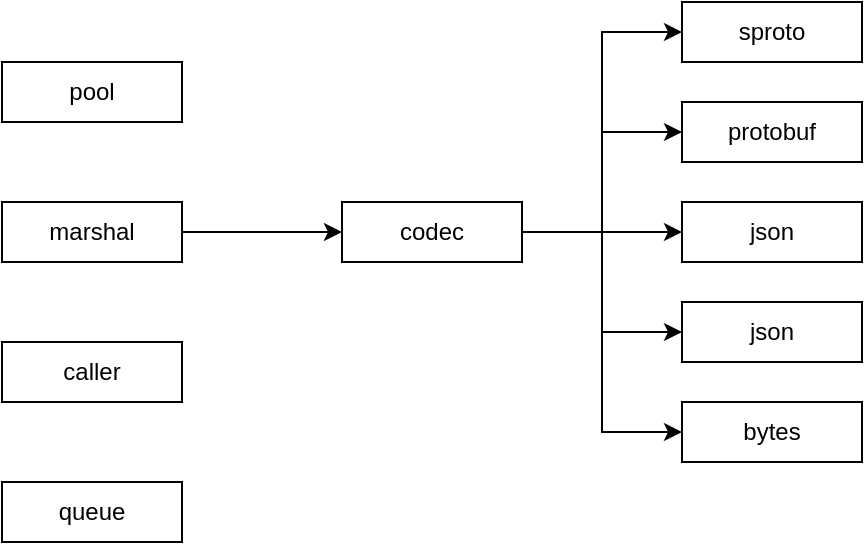 <mxfile version="18.2.1" type="github">
  <diagram id="PEpKxM539Ny3untU5odz" name="Page-1">
    <mxGraphModel dx="1422" dy="762" grid="1" gridSize="10" guides="1" tooltips="1" connect="1" arrows="1" fold="1" page="1" pageScale="1" pageWidth="827" pageHeight="1169" math="0" shadow="0">
      <root>
        <mxCell id="0" />
        <mxCell id="1" parent="0" />
        <mxCell id="N_55csjl1Kdppv9eJYga-1" value="pool" style="rounded=0;whiteSpace=wrap;html=1;" vertex="1" parent="1">
          <mxGeometry x="130" y="110" width="90" height="30" as="geometry" />
        </mxCell>
        <mxCell id="N_55csjl1Kdppv9eJYga-4" value="" style="edgeStyle=orthogonalEdgeStyle;rounded=0;orthogonalLoop=1;jettySize=auto;html=1;" edge="1" parent="1" source="N_55csjl1Kdppv9eJYga-2" target="N_55csjl1Kdppv9eJYga-3">
          <mxGeometry relative="1" as="geometry" />
        </mxCell>
        <mxCell id="N_55csjl1Kdppv9eJYga-2" value="marshal" style="rounded=0;whiteSpace=wrap;html=1;" vertex="1" parent="1">
          <mxGeometry x="130" y="180" width="90" height="30" as="geometry" />
        </mxCell>
        <mxCell id="N_55csjl1Kdppv9eJYga-7" value="" style="edgeStyle=orthogonalEdgeStyle;rounded=0;orthogonalLoop=1;jettySize=auto;html=1;" edge="1" parent="1" source="N_55csjl1Kdppv9eJYga-3" target="N_55csjl1Kdppv9eJYga-6">
          <mxGeometry relative="1" as="geometry" />
        </mxCell>
        <mxCell id="N_55csjl1Kdppv9eJYga-10" style="edgeStyle=orthogonalEdgeStyle;rounded=0;orthogonalLoop=1;jettySize=auto;html=1;exitX=1;exitY=0.5;exitDx=0;exitDy=0;entryX=0;entryY=0.5;entryDx=0;entryDy=0;" edge="1" parent="1" source="N_55csjl1Kdppv9eJYga-3" target="N_55csjl1Kdppv9eJYga-8">
          <mxGeometry relative="1" as="geometry" />
        </mxCell>
        <mxCell id="N_55csjl1Kdppv9eJYga-14" style="edgeStyle=orthogonalEdgeStyle;rounded=0;orthogonalLoop=1;jettySize=auto;html=1;exitX=1;exitY=0.5;exitDx=0;exitDy=0;entryX=0;entryY=0.5;entryDx=0;entryDy=0;" edge="1" parent="1" source="N_55csjl1Kdppv9eJYga-3" target="N_55csjl1Kdppv9eJYga-12">
          <mxGeometry relative="1" as="geometry" />
        </mxCell>
        <mxCell id="N_55csjl1Kdppv9eJYga-15" style="edgeStyle=orthogonalEdgeStyle;rounded=0;orthogonalLoop=1;jettySize=auto;html=1;exitX=1;exitY=0.5;exitDx=0;exitDy=0;entryX=0;entryY=0.5;entryDx=0;entryDy=0;" edge="1" parent="1" source="N_55csjl1Kdppv9eJYga-3" target="N_55csjl1Kdppv9eJYga-13">
          <mxGeometry relative="1" as="geometry" />
        </mxCell>
        <mxCell id="N_55csjl1Kdppv9eJYga-16" style="edgeStyle=orthogonalEdgeStyle;rounded=0;orthogonalLoop=1;jettySize=auto;html=1;exitX=1;exitY=0.5;exitDx=0;exitDy=0;entryX=0;entryY=0.5;entryDx=0;entryDy=0;" edge="1" parent="1" source="N_55csjl1Kdppv9eJYga-3" target="N_55csjl1Kdppv9eJYga-11">
          <mxGeometry relative="1" as="geometry" />
        </mxCell>
        <mxCell id="N_55csjl1Kdppv9eJYga-3" value="codec" style="rounded=0;whiteSpace=wrap;html=1;" vertex="1" parent="1">
          <mxGeometry x="300" y="180" width="90" height="30" as="geometry" />
        </mxCell>
        <mxCell id="N_55csjl1Kdppv9eJYga-5" value="caller" style="rounded=0;whiteSpace=wrap;html=1;" vertex="1" parent="1">
          <mxGeometry x="130" y="250" width="90" height="30" as="geometry" />
        </mxCell>
        <mxCell id="N_55csjl1Kdppv9eJYga-6" value="json" style="rounded=0;whiteSpace=wrap;html=1;" vertex="1" parent="1">
          <mxGeometry x="470" y="180" width="90" height="30" as="geometry" />
        </mxCell>
        <mxCell id="N_55csjl1Kdppv9eJYga-8" value="json" style="rounded=0;whiteSpace=wrap;html=1;" vertex="1" parent="1">
          <mxGeometry x="470" y="230" width="90" height="30" as="geometry" />
        </mxCell>
        <mxCell id="N_55csjl1Kdppv9eJYga-11" value="bytes" style="rounded=0;whiteSpace=wrap;html=1;" vertex="1" parent="1">
          <mxGeometry x="470" y="280" width="90" height="30" as="geometry" />
        </mxCell>
        <mxCell id="N_55csjl1Kdppv9eJYga-12" value="protobuf" style="rounded=0;whiteSpace=wrap;html=1;" vertex="1" parent="1">
          <mxGeometry x="470" y="130" width="90" height="30" as="geometry" />
        </mxCell>
        <mxCell id="N_55csjl1Kdppv9eJYga-13" value="sproto" style="rounded=0;whiteSpace=wrap;html=1;" vertex="1" parent="1">
          <mxGeometry x="470" y="80" width="90" height="30" as="geometry" />
        </mxCell>
        <mxCell id="N_55csjl1Kdppv9eJYga-17" value="queue" style="rounded=0;whiteSpace=wrap;html=1;" vertex="1" parent="1">
          <mxGeometry x="130" y="320" width="90" height="30" as="geometry" />
        </mxCell>
      </root>
    </mxGraphModel>
  </diagram>
</mxfile>
